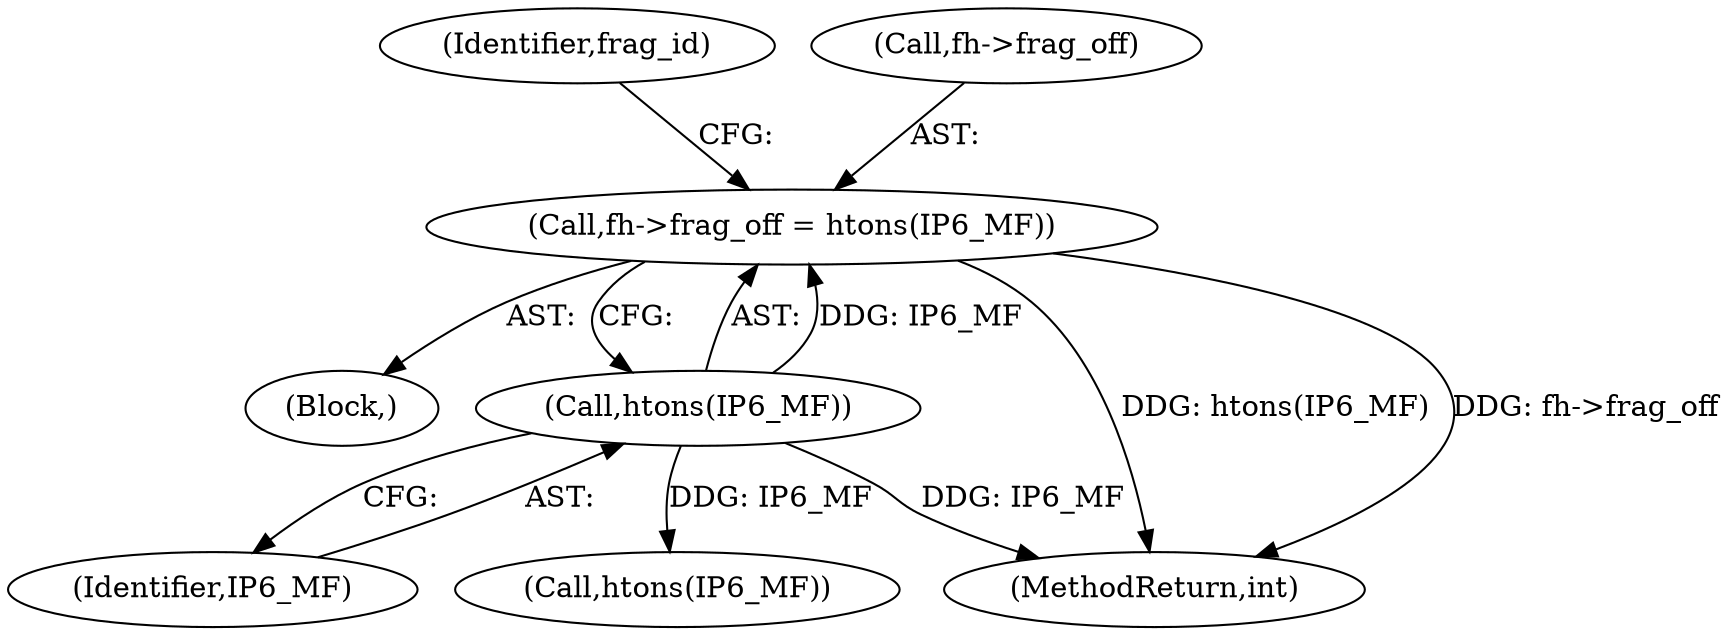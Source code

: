 digraph "0_linux_87c48fa3b4630905f98268dde838ee43626a060c_1@pointer" {
"1000401" [label="(Call,fh->frag_off = htons(IP6_MF))"];
"1000405" [label="(Call,htons(IP6_MF))"];
"1000401" [label="(Call,fh->frag_off = htons(IP6_MF))"];
"1000405" [label="(Call,htons(IP6_MF))"];
"1000251" [label="(Block,)"];
"1000408" [label="(Identifier,frag_id)"];
"1000406" [label="(Identifier,IP6_MF)"];
"1000510" [label="(Call,htons(IP6_MF))"];
"1000402" [label="(Call,fh->frag_off)"];
"1000872" [label="(MethodReturn,int)"];
"1000401" -> "1000251"  [label="AST: "];
"1000401" -> "1000405"  [label="CFG: "];
"1000402" -> "1000401"  [label="AST: "];
"1000405" -> "1000401"  [label="AST: "];
"1000408" -> "1000401"  [label="CFG: "];
"1000401" -> "1000872"  [label="DDG: htons(IP6_MF)"];
"1000401" -> "1000872"  [label="DDG: fh->frag_off"];
"1000405" -> "1000401"  [label="DDG: IP6_MF"];
"1000405" -> "1000406"  [label="CFG: "];
"1000406" -> "1000405"  [label="AST: "];
"1000405" -> "1000872"  [label="DDG: IP6_MF"];
"1000405" -> "1000510"  [label="DDG: IP6_MF"];
}
